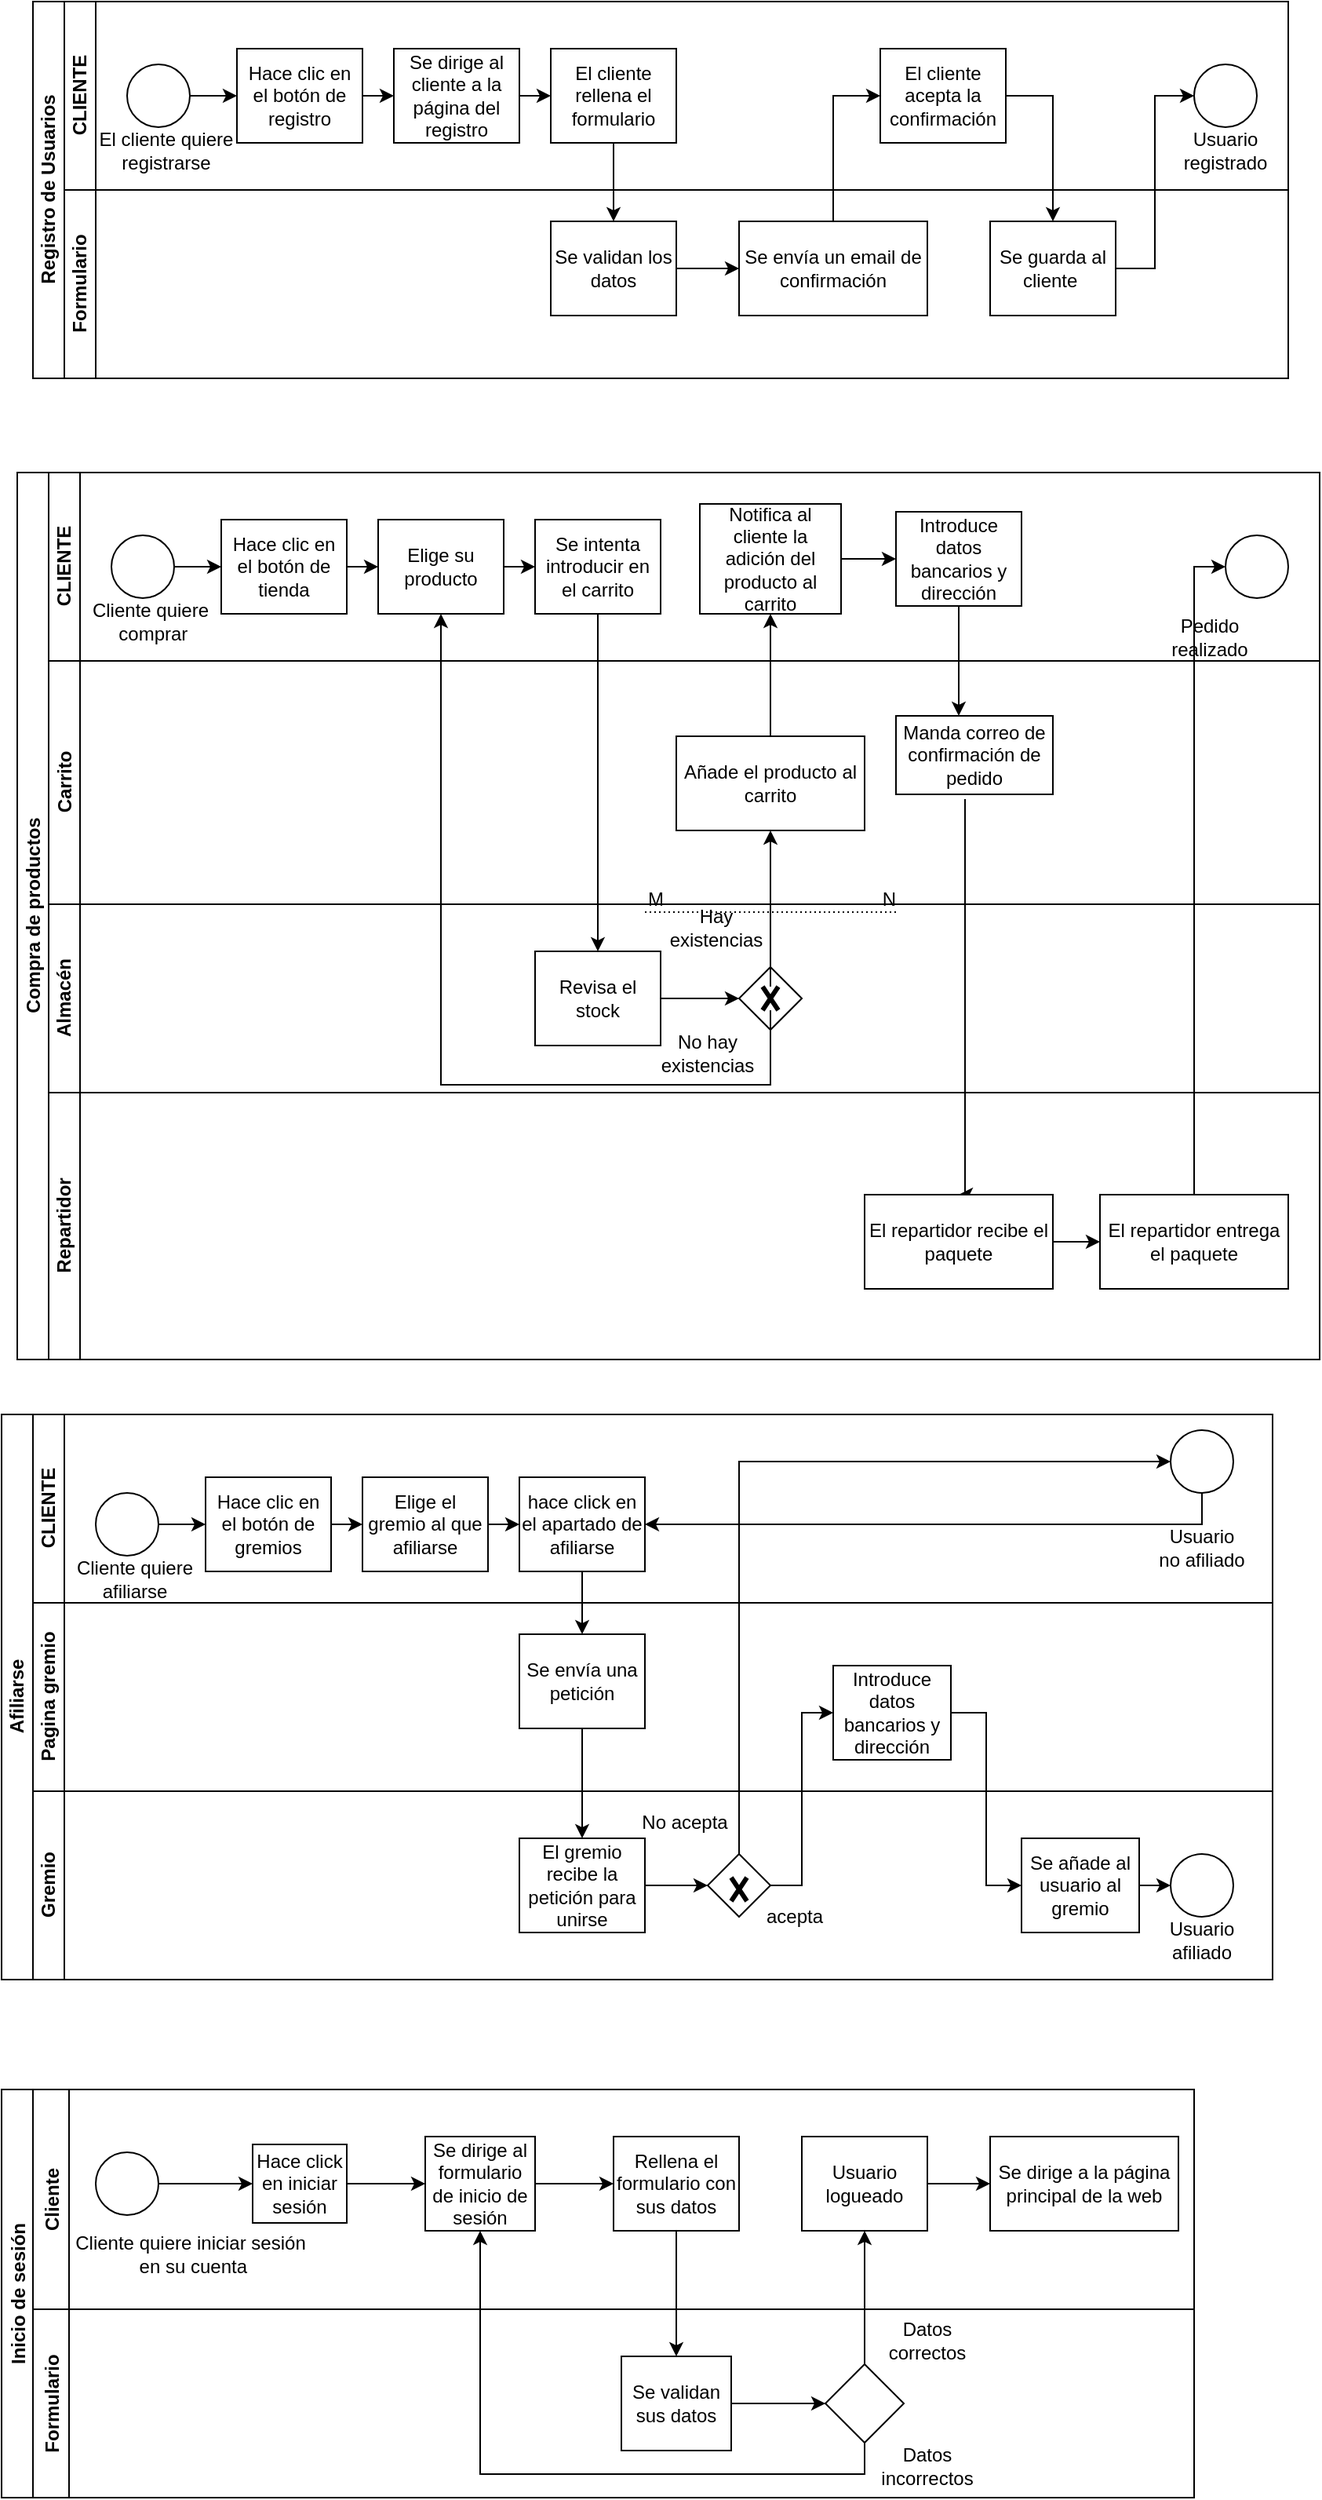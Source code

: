 <mxfile version="18.0.7" type="device"><diagram id="prtHgNgQTEPvFCAcTncT" name="Page-1"><mxGraphModel dx="1381" dy="795" grid="1" gridSize="10" guides="1" tooltips="1" connect="1" arrows="1" fold="1" page="1" pageScale="1" pageWidth="827" pageHeight="1169" math="0" shadow="0"><root><mxCell id="0"/><mxCell id="1" parent="0"/><mxCell id="dNxyNK7c78bLwvsdeMH5-19" value="Registro de Usuarios" style="swimlane;html=1;childLayout=stackLayout;resizeParent=1;resizeParentMax=0;horizontal=0;startSize=20;horizontalStack=0;" parent="1" vertex="1"><mxGeometry x="230" y="130" width="800" height="240" as="geometry"/></mxCell><mxCell id="dNxyNK7c78bLwvsdeMH5-20" value="CLIENTE" style="swimlane;html=1;startSize=20;horizontal=0;" parent="dNxyNK7c78bLwvsdeMH5-19" vertex="1"><mxGeometry x="20" width="780" height="120" as="geometry"/></mxCell><mxCell id="dNxyNK7c78bLwvsdeMH5-25" value="" style="edgeStyle=orthogonalEdgeStyle;rounded=0;orthogonalLoop=1;jettySize=auto;html=1;" parent="dNxyNK7c78bLwvsdeMH5-20" source="dNxyNK7c78bLwvsdeMH5-23" target="dNxyNK7c78bLwvsdeMH5-24" edge="1"><mxGeometry relative="1" as="geometry"/></mxCell><mxCell id="dNxyNK7c78bLwvsdeMH5-23" value="" style="ellipse;whiteSpace=wrap;html=1;" parent="dNxyNK7c78bLwvsdeMH5-20" vertex="1"><mxGeometry x="40" y="40" width="40" height="40" as="geometry"/></mxCell><mxCell id="OFvrjrvto7L5P3AwREQr-15" style="edgeStyle=orthogonalEdgeStyle;rounded=0;orthogonalLoop=1;jettySize=auto;html=1;exitX=1;exitY=0.5;exitDx=0;exitDy=0;entryX=0;entryY=0.5;entryDx=0;entryDy=0;" parent="dNxyNK7c78bLwvsdeMH5-20" source="dNxyNK7c78bLwvsdeMH5-24" target="OFvrjrvto7L5P3AwREQr-13" edge="1"><mxGeometry relative="1" as="geometry"/></mxCell><mxCell id="dNxyNK7c78bLwvsdeMH5-24" value="Hace clic en el botón de registro" style="rounded=0;whiteSpace=wrap;html=1;fontFamily=Helvetica;fontSize=12;fontColor=#000000;align=center;" parent="dNxyNK7c78bLwvsdeMH5-20" vertex="1"><mxGeometry x="110" y="30" width="80" height="60" as="geometry"/></mxCell><mxCell id="dNxyNK7c78bLwvsdeMH5-30" value="El cliente acepta la confirmación" style="rounded=0;whiteSpace=wrap;html=1;fontFamily=Helvetica;fontSize=12;fontColor=#000000;align=center;" parent="dNxyNK7c78bLwvsdeMH5-20" vertex="1"><mxGeometry x="520" y="30" width="80" height="60" as="geometry"/></mxCell><mxCell id="dNxyNK7c78bLwvsdeMH5-32" value="" style="ellipse;whiteSpace=wrap;html=1;" parent="dNxyNK7c78bLwvsdeMH5-20" vertex="1"><mxGeometry x="720" y="40" width="40" height="40" as="geometry"/></mxCell><mxCell id="OFvrjrvto7L5P3AwREQr-1" value="El cliente quiere registrarse" style="text;html=1;strokeColor=none;fillColor=none;align=center;verticalAlign=middle;whiteSpace=wrap;rounded=0;" parent="dNxyNK7c78bLwvsdeMH5-20" vertex="1"><mxGeometry x="10" y="80" width="110" height="30" as="geometry"/></mxCell><mxCell id="OFvrjrvto7L5P3AwREQr-3" value="Usuario registrado" style="text;html=1;strokeColor=none;fillColor=none;align=center;verticalAlign=middle;whiteSpace=wrap;rounded=0;" parent="dNxyNK7c78bLwvsdeMH5-20" vertex="1"><mxGeometry x="710" y="80" width="60" height="30" as="geometry"/></mxCell><mxCell id="OFvrjrvto7L5P3AwREQr-6" value="El cliente rellena el formulario" style="rounded=0;whiteSpace=wrap;html=1;fontFamily=Helvetica;fontSize=12;fontColor=#000000;align=center;" parent="dNxyNK7c78bLwvsdeMH5-20" vertex="1"><mxGeometry x="310" y="30" width="80" height="60" as="geometry"/></mxCell><mxCell id="OFvrjrvto7L5P3AwREQr-14" style="edgeStyle=orthogonalEdgeStyle;rounded=0;orthogonalLoop=1;jettySize=auto;html=1;exitX=1;exitY=0.5;exitDx=0;exitDy=0;entryX=0;entryY=0.5;entryDx=0;entryDy=0;" parent="dNxyNK7c78bLwvsdeMH5-20" source="OFvrjrvto7L5P3AwREQr-13" target="OFvrjrvto7L5P3AwREQr-6" edge="1"><mxGeometry relative="1" as="geometry"/></mxCell><mxCell id="OFvrjrvto7L5P3AwREQr-13" value="Se dirige al cliente a la página del registro" style="rounded=0;whiteSpace=wrap;html=1;fontFamily=Helvetica;fontSize=12;fontColor=#000000;align=center;" parent="dNxyNK7c78bLwvsdeMH5-20" vertex="1"><mxGeometry x="210" y="30" width="80" height="60" as="geometry"/></mxCell><mxCell id="dNxyNK7c78bLwvsdeMH5-21" value="Formulario" style="swimlane;html=1;startSize=20;horizontal=0;" parent="dNxyNK7c78bLwvsdeMH5-19" vertex="1"><mxGeometry x="20" y="120" width="780" height="120" as="geometry"/></mxCell><mxCell id="dNxyNK7c78bLwvsdeMH5-29" value="" style="edgeStyle=orthogonalEdgeStyle;rounded=0;orthogonalLoop=1;jettySize=auto;html=1;endArrow=classic;endFill=1;entryX=0;entryY=0.5;entryDx=0;entryDy=0;" parent="dNxyNK7c78bLwvsdeMH5-21" source="dNxyNK7c78bLwvsdeMH5-26" target="OFvrjrvto7L5P3AwREQr-2" edge="1"><mxGeometry relative="1" as="geometry"><mxPoint x="250" y="60" as="targetPoint"/><Array as="points"/></mxGeometry></mxCell><mxCell id="dNxyNK7c78bLwvsdeMH5-26" value="Se validan los datos" style="rounded=0;whiteSpace=wrap;html=1;fontFamily=Helvetica;fontSize=12;fontColor=#000000;align=center;" parent="dNxyNK7c78bLwvsdeMH5-21" vertex="1"><mxGeometry x="310" y="20" width="80" height="60" as="geometry"/></mxCell><mxCell id="OFvrjrvto7L5P3AwREQr-2" value="Se envía un email de confirmación" style="rounded=0;whiteSpace=wrap;html=1;" parent="dNxyNK7c78bLwvsdeMH5-21" vertex="1"><mxGeometry x="430" y="20" width="120" height="60" as="geometry"/></mxCell><mxCell id="OFvrjrvto7L5P3AwREQr-5" value="Se guarda al cliente&amp;nbsp;" style="rounded=0;whiteSpace=wrap;html=1;fontFamily=Helvetica;fontSize=12;fontColor=#000000;align=center;" parent="dNxyNK7c78bLwvsdeMH5-21" vertex="1"><mxGeometry x="590" y="20" width="80" height="60" as="geometry"/></mxCell><mxCell id="OFvrjrvto7L5P3AwREQr-11" style="edgeStyle=orthogonalEdgeStyle;rounded=0;orthogonalLoop=1;jettySize=auto;html=1;exitX=0.5;exitY=1;exitDx=0;exitDy=0;entryX=0.5;entryY=0;entryDx=0;entryDy=0;" parent="dNxyNK7c78bLwvsdeMH5-19" source="OFvrjrvto7L5P3AwREQr-6" target="dNxyNK7c78bLwvsdeMH5-26" edge="1"><mxGeometry relative="1" as="geometry"/></mxCell><mxCell id="OFvrjrvto7L5P3AwREQr-8" style="edgeStyle=orthogonalEdgeStyle;rounded=0;orthogonalLoop=1;jettySize=auto;html=1;exitX=1;exitY=0.5;exitDx=0;exitDy=0;entryX=0;entryY=0.5;entryDx=0;entryDy=0;" parent="dNxyNK7c78bLwvsdeMH5-19" source="OFvrjrvto7L5P3AwREQr-5" target="dNxyNK7c78bLwvsdeMH5-32" edge="1"><mxGeometry relative="1" as="geometry"/></mxCell><mxCell id="OFvrjrvto7L5P3AwREQr-16" style="edgeStyle=orthogonalEdgeStyle;rounded=0;orthogonalLoop=1;jettySize=auto;html=1;exitX=1;exitY=0.5;exitDx=0;exitDy=0;entryX=0.5;entryY=0;entryDx=0;entryDy=0;" parent="dNxyNK7c78bLwvsdeMH5-19" source="dNxyNK7c78bLwvsdeMH5-30" target="OFvrjrvto7L5P3AwREQr-5" edge="1"><mxGeometry relative="1" as="geometry"/></mxCell><mxCell id="OFvrjrvto7L5P3AwREQr-18" style="edgeStyle=orthogonalEdgeStyle;rounded=0;orthogonalLoop=1;jettySize=auto;html=1;exitX=0.5;exitY=0;exitDx=0;exitDy=0;entryX=0;entryY=0.5;entryDx=0;entryDy=0;" parent="dNxyNK7c78bLwvsdeMH5-19" source="OFvrjrvto7L5P3AwREQr-2" target="dNxyNK7c78bLwvsdeMH5-30" edge="1"><mxGeometry relative="1" as="geometry"/></mxCell><mxCell id="OFvrjrvto7L5P3AwREQr-19" value="Compra de productos" style="swimlane;html=1;childLayout=stackLayout;resizeParent=1;resizeParentMax=0;horizontal=0;startSize=20;horizontalStack=0;sketch=0;shadow=0;strokeWidth=1;" parent="1" vertex="1"><mxGeometry x="220" y="430" width="830" height="565" as="geometry"/></mxCell><mxCell id="OFvrjrvto7L5P3AwREQr-20" value="CLIENTE" style="swimlane;html=1;startSize=20;horizontal=0;sketch=0;shadow=0;strokeWidth=1;" parent="OFvrjrvto7L5P3AwREQr-19" vertex="1"><mxGeometry x="20" width="810" height="120" as="geometry"/></mxCell><mxCell id="OFvrjrvto7L5P3AwREQr-21" value="" style="edgeStyle=orthogonalEdgeStyle;rounded=0;orthogonalLoop=1;jettySize=auto;html=1;sketch=0;shadow=0;strokeWidth=1;" parent="OFvrjrvto7L5P3AwREQr-20" source="OFvrjrvto7L5P3AwREQr-22" target="OFvrjrvto7L5P3AwREQr-24" edge="1"><mxGeometry relative="1" as="geometry"/></mxCell><mxCell id="OFvrjrvto7L5P3AwREQr-22" value="" style="ellipse;whiteSpace=wrap;html=1;sketch=0;shadow=0;strokeWidth=1;" parent="OFvrjrvto7L5P3AwREQr-20" vertex="1"><mxGeometry x="40" y="40" width="40" height="40" as="geometry"/></mxCell><mxCell id="OFvrjrvto7L5P3AwREQr-23" style="edgeStyle=orthogonalEdgeStyle;rounded=0;orthogonalLoop=1;jettySize=auto;html=1;exitX=1;exitY=0.5;exitDx=0;exitDy=0;entryX=0;entryY=0.5;entryDx=0;entryDy=0;sketch=0;shadow=0;strokeWidth=1;" parent="OFvrjrvto7L5P3AwREQr-20" source="OFvrjrvto7L5P3AwREQr-24" target="OFvrjrvto7L5P3AwREQr-31" edge="1"><mxGeometry relative="1" as="geometry"/></mxCell><mxCell id="OFvrjrvto7L5P3AwREQr-24" value="Hace clic en el botón de tienda" style="rounded=0;whiteSpace=wrap;html=1;fontFamily=Helvetica;fontSize=12;fontColor=#000000;align=center;sketch=0;shadow=0;strokeWidth=1;" parent="OFvrjrvto7L5P3AwREQr-20" vertex="1"><mxGeometry x="110" y="30" width="80" height="60" as="geometry"/></mxCell><mxCell id="OFvrjrvto7L5P3AwREQr-54" style="edgeStyle=orthogonalEdgeStyle;rounded=0;orthogonalLoop=1;jettySize=auto;html=1;entryX=0;entryY=0.5;entryDx=0;entryDy=0;sketch=0;shadow=0;strokeWidth=1;" parent="OFvrjrvto7L5P3AwREQr-20" source="OFvrjrvto7L5P3AwREQr-25" target="OFvrjrvto7L5P3AwREQr-53" edge="1"><mxGeometry relative="1" as="geometry"/></mxCell><mxCell id="OFvrjrvto7L5P3AwREQr-25" value="Notifica al cliente la adición del producto al carrito" style="rounded=0;whiteSpace=wrap;html=1;fontFamily=Helvetica;fontSize=12;fontColor=#000000;align=center;sketch=0;shadow=0;strokeWidth=1;" parent="OFvrjrvto7L5P3AwREQr-20" vertex="1"><mxGeometry x="415" y="20" width="90" height="70" as="geometry"/></mxCell><mxCell id="OFvrjrvto7L5P3AwREQr-26" value="" style="ellipse;whiteSpace=wrap;html=1;sketch=0;shadow=0;strokeWidth=1;" parent="OFvrjrvto7L5P3AwREQr-20" vertex="1"><mxGeometry x="750" y="40" width="40" height="40" as="geometry"/></mxCell><mxCell id="OFvrjrvto7L5P3AwREQr-27" value="Cliente quiere&lt;br&gt;&amp;nbsp;comprar" style="text;html=1;strokeColor=none;fillColor=none;align=center;verticalAlign=middle;whiteSpace=wrap;rounded=0;sketch=0;shadow=0;strokeWidth=1;" parent="OFvrjrvto7L5P3AwREQr-20" vertex="1"><mxGeometry x="10" y="80" width="110" height="30" as="geometry"/></mxCell><mxCell id="OFvrjrvto7L5P3AwREQr-28" value="Pedido realizado" style="text;html=1;strokeColor=none;fillColor=none;align=center;verticalAlign=middle;whiteSpace=wrap;rounded=0;sketch=0;shadow=0;strokeWidth=1;" parent="OFvrjrvto7L5P3AwREQr-20" vertex="1"><mxGeometry x="710" y="90" width="60" height="30" as="geometry"/></mxCell><mxCell id="OFvrjrvto7L5P3AwREQr-29" value="Se intenta introducir en el carrito" style="rounded=0;whiteSpace=wrap;html=1;fontFamily=Helvetica;fontSize=12;fontColor=#000000;align=center;sketch=0;shadow=0;strokeWidth=1;" parent="OFvrjrvto7L5P3AwREQr-20" vertex="1"><mxGeometry x="310" y="30" width="80" height="60" as="geometry"/></mxCell><mxCell id="OFvrjrvto7L5P3AwREQr-30" style="edgeStyle=orthogonalEdgeStyle;rounded=0;orthogonalLoop=1;jettySize=auto;html=1;exitX=1;exitY=0.5;exitDx=0;exitDy=0;entryX=0;entryY=0.5;entryDx=0;entryDy=0;sketch=0;shadow=0;strokeWidth=1;" parent="OFvrjrvto7L5P3AwREQr-20" source="OFvrjrvto7L5P3AwREQr-31" target="OFvrjrvto7L5P3AwREQr-29" edge="1"><mxGeometry relative="1" as="geometry"/></mxCell><mxCell id="OFvrjrvto7L5P3AwREQr-31" value="Elige su producto" style="rounded=0;whiteSpace=wrap;html=1;fontFamily=Helvetica;fontSize=12;fontColor=#000000;align=center;sketch=0;shadow=0;strokeWidth=1;" parent="OFvrjrvto7L5P3AwREQr-20" vertex="1"><mxGeometry x="210" y="30" width="80" height="60" as="geometry"/></mxCell><mxCell id="OFvrjrvto7L5P3AwREQr-53" value="Introduce datos bancarios y dirección" style="rounded=0;whiteSpace=wrap;html=1;sketch=0;shadow=0;strokeWidth=1;" parent="OFvrjrvto7L5P3AwREQr-20" vertex="1"><mxGeometry x="540" y="25" width="80" height="60" as="geometry"/></mxCell><mxCell id="OFvrjrvto7L5P3AwREQr-41" value="Carrito" style="swimlane;html=1;startSize=20;horizontal=0;sketch=0;shadow=0;strokeWidth=1;" parent="OFvrjrvto7L5P3AwREQr-19" vertex="1"><mxGeometry x="20" y="120" width="810" height="155" as="geometry"/></mxCell><mxCell id="OFvrjrvto7L5P3AwREQr-55" value="Manda correo de confirmación de pedido" style="rounded=0;whiteSpace=wrap;html=1;sketch=0;shadow=0;strokeWidth=1;" parent="OFvrjrvto7L5P3AwREQr-41" vertex="1"><mxGeometry x="540" y="35" width="100" height="50" as="geometry"/></mxCell><mxCell id="5i8nxZVaCys_K9UVdBFL-6" value="Añade el producto al carrito" style="rounded=0;whiteSpace=wrap;html=1;" parent="OFvrjrvto7L5P3AwREQr-41" vertex="1"><mxGeometry x="400" y="48" width="120" height="60" as="geometry"/></mxCell><mxCell id="_csVhr9UWHXEVKW7v5v0-1" value="Almacén" style="swimlane;html=1;startSize=20;horizontal=0;sketch=0;shadow=0;strokeWidth=1;" parent="OFvrjrvto7L5P3AwREQr-19" vertex="1"><mxGeometry x="20" y="275" width="810" height="120" as="geometry"/></mxCell><mxCell id="OFvrjrvto7L5P3AwREQr-43" value="Revisa el stock" style="rounded=0;whiteSpace=wrap;html=1;fontFamily=Helvetica;fontSize=12;fontColor=#000000;align=center;sketch=0;shadow=0;strokeWidth=1;" parent="_csVhr9UWHXEVKW7v5v0-1" vertex="1"><mxGeometry x="310" y="30" width="80" height="60" as="geometry"/></mxCell><mxCell id="OFvrjrvto7L5P3AwREQr-48" value="" style="rhombus;whiteSpace=wrap;html=1;sketch=0;shadow=0;strokeWidth=1;" parent="_csVhr9UWHXEVKW7v5v0-1" vertex="1"><mxGeometry x="440" y="40" width="40" height="40" as="geometry"/></mxCell><mxCell id="OFvrjrvto7L5P3AwREQr-49" style="edgeStyle=orthogonalEdgeStyle;rounded=0;orthogonalLoop=1;jettySize=auto;html=1;entryX=0;entryY=0.5;entryDx=0;entryDy=0;sketch=0;shadow=0;strokeWidth=1;" parent="_csVhr9UWHXEVKW7v5v0-1" source="OFvrjrvto7L5P3AwREQr-43" target="OFvrjrvto7L5P3AwREQr-48" edge="1"><mxGeometry relative="1" as="geometry"/></mxCell><mxCell id="_csVhr9UWHXEVKW7v5v0-4" value="No hay&lt;br&gt;existencias" style="text;html=1;strokeColor=none;fillColor=none;align=center;verticalAlign=middle;whiteSpace=wrap;rounded=0;sketch=0;shadow=0;strokeWidth=1;" parent="_csVhr9UWHXEVKW7v5v0-1" vertex="1"><mxGeometry x="390" y="80" width="60" height="30" as="geometry"/></mxCell><mxCell id="_csVhr9UWHXEVKW7v5v0-3" value="Hay &lt;br&gt;existencias" style="text;html=1;align=center;verticalAlign=middle;resizable=0;points=[];autosize=1;strokeColor=none;fillColor=none;sketch=0;shadow=0;strokeWidth=1;" parent="_csVhr9UWHXEVKW7v5v0-1" vertex="1"><mxGeometry x="390" width="70" height="30" as="geometry"/></mxCell><mxCell id="5i8nxZVaCys_K9UVdBFL-4" value="" style="shape=umlDestroy;whiteSpace=wrap;html=1;strokeWidth=3;" parent="_csVhr9UWHXEVKW7v5v0-1" vertex="1"><mxGeometry x="455" y="52.5" width="10" height="15" as="geometry"/></mxCell><mxCell id="OFvrjrvto7L5P3AwREQr-47" style="edgeStyle=orthogonalEdgeStyle;rounded=0;orthogonalLoop=1;jettySize=auto;html=1;exitX=0.5;exitY=1;exitDx=0;exitDy=0;entryX=0.5;entryY=0;entryDx=0;entryDy=0;sketch=0;shadow=0;strokeWidth=1;" parent="OFvrjrvto7L5P3AwREQr-19" source="OFvrjrvto7L5P3AwREQr-29" target="OFvrjrvto7L5P3AwREQr-43" edge="1"><mxGeometry relative="1" as="geometry"/></mxCell><mxCell id="OFvrjrvto7L5P3AwREQr-56" style="edgeStyle=orthogonalEdgeStyle;rounded=0;orthogonalLoop=1;jettySize=auto;html=1;entryX=0.4;entryY=0;entryDx=0;entryDy=0;entryPerimeter=0;sketch=0;shadow=0;strokeWidth=1;" parent="OFvrjrvto7L5P3AwREQr-19" source="OFvrjrvto7L5P3AwREQr-53" target="OFvrjrvto7L5P3AwREQr-55" edge="1"><mxGeometry relative="1" as="geometry"/></mxCell><mxCell id="_csVhr9UWHXEVKW7v5v0-6" style="edgeStyle=orthogonalEdgeStyle;rounded=0;orthogonalLoop=1;jettySize=auto;html=1;exitX=0.44;exitY=1.06;exitDx=0;exitDy=0;exitPerimeter=0;sketch=0;shadow=0;strokeWidth=1;entryX=0.5;entryY=0;entryDx=0;entryDy=0;" parent="OFvrjrvto7L5P3AwREQr-19" source="OFvrjrvto7L5P3AwREQr-55" target="_csVhr9UWHXEVKW7v5v0-5" edge="1"><mxGeometry relative="1" as="geometry"><mxPoint x="520" y="460" as="targetPoint"/><Array as="points"><mxPoint x="604" y="460"/></Array></mxGeometry></mxCell><mxCell id="_csVhr9UWHXEVKW7v5v0-11" style="edgeStyle=orthogonalEdgeStyle;rounded=0;orthogonalLoop=1;jettySize=auto;html=1;exitX=0.5;exitY=0;exitDx=0;exitDy=0;entryX=0;entryY=0.5;entryDx=0;entryDy=0;sketch=0;shadow=0;strokeWidth=1;" parent="OFvrjrvto7L5P3AwREQr-19" source="_csVhr9UWHXEVKW7v5v0-7" target="OFvrjrvto7L5P3AwREQr-26" edge="1"><mxGeometry relative="1" as="geometry"/></mxCell><mxCell id="OFvrjrvto7L5P3AwREQr-32" value="Repartidor" style="swimlane;html=1;startSize=20;horizontal=0;sketch=0;shadow=0;strokeWidth=1;" parent="OFvrjrvto7L5P3AwREQr-19" vertex="1"><mxGeometry x="20" y="395" width="810" height="170" as="geometry"/></mxCell><mxCell id="_csVhr9UWHXEVKW7v5v0-8" style="edgeStyle=orthogonalEdgeStyle;rounded=0;orthogonalLoop=1;jettySize=auto;html=1;exitX=1;exitY=0.5;exitDx=0;exitDy=0;entryX=0;entryY=0.5;entryDx=0;entryDy=0;sketch=0;shadow=0;strokeWidth=1;" parent="OFvrjrvto7L5P3AwREQr-32" source="_csVhr9UWHXEVKW7v5v0-5" target="_csVhr9UWHXEVKW7v5v0-7" edge="1"><mxGeometry relative="1" as="geometry"/></mxCell><mxCell id="_csVhr9UWHXEVKW7v5v0-5" value="El repartidor recibe el paquete" style="rounded=0;whiteSpace=wrap;html=1;sketch=0;shadow=0;strokeWidth=1;" parent="OFvrjrvto7L5P3AwREQr-32" vertex="1"><mxGeometry x="520" y="65" width="120" height="60" as="geometry"/></mxCell><mxCell id="_csVhr9UWHXEVKW7v5v0-7" value="El repartidor entrega el paquete" style="rounded=0;whiteSpace=wrap;html=1;sketch=0;shadow=0;strokeWidth=1;" parent="OFvrjrvto7L5P3AwREQr-32" vertex="1"><mxGeometry x="670" y="65" width="120" height="60" as="geometry"/></mxCell><mxCell id="5i8nxZVaCys_K9UVdBFL-7" style="edgeStyle=orthogonalEdgeStyle;rounded=0;orthogonalLoop=1;jettySize=auto;html=1;entryX=0.5;entryY=1;entryDx=0;entryDy=0;" parent="OFvrjrvto7L5P3AwREQr-19" source="5i8nxZVaCys_K9UVdBFL-6" target="OFvrjrvto7L5P3AwREQr-25" edge="1"><mxGeometry relative="1" as="geometry"/></mxCell><mxCell id="5i8nxZVaCys_K9UVdBFL-8" style="edgeStyle=orthogonalEdgeStyle;rounded=0;orthogonalLoop=1;jettySize=auto;html=1;entryX=0.5;entryY=1;entryDx=0;entryDy=0;" parent="OFvrjrvto7L5P3AwREQr-19" source="5i8nxZVaCys_K9UVdBFL-4" target="5i8nxZVaCys_K9UVdBFL-6" edge="1"><mxGeometry relative="1" as="geometry"/></mxCell><mxCell id="5i8nxZVaCys_K9UVdBFL-9" style="edgeStyle=orthogonalEdgeStyle;rounded=0;orthogonalLoop=1;jettySize=auto;html=1;entryX=0.5;entryY=1;entryDx=0;entryDy=0;" parent="OFvrjrvto7L5P3AwREQr-19" source="5i8nxZVaCys_K9UVdBFL-4" target="OFvrjrvto7L5P3AwREQr-31" edge="1"><mxGeometry relative="1" as="geometry"><Array as="points"><mxPoint x="480" y="390"/><mxPoint x="270" y="390"/></Array></mxGeometry></mxCell><mxCell id="_csVhr9UWHXEVKW7v5v0-14" value="Afiliarse" style="swimlane;html=1;childLayout=stackLayout;resizeParent=1;resizeParentMax=0;horizontal=0;startSize=20;horizontalStack=0;" parent="1" vertex="1"><mxGeometry x="210" y="1030" width="810" height="360" as="geometry"/></mxCell><mxCell id="_csVhr9UWHXEVKW7v5v0-15" value="CLIENTE" style="swimlane;html=1;startSize=20;horizontal=0;" parent="_csVhr9UWHXEVKW7v5v0-14" vertex="1"><mxGeometry x="20" width="790" height="120" as="geometry"/></mxCell><mxCell id="_csVhr9UWHXEVKW7v5v0-16" value="" style="edgeStyle=orthogonalEdgeStyle;rounded=0;orthogonalLoop=1;jettySize=auto;html=1;" parent="_csVhr9UWHXEVKW7v5v0-15" source="_csVhr9UWHXEVKW7v5v0-17" target="_csVhr9UWHXEVKW7v5v0-19" edge="1"><mxGeometry relative="1" as="geometry"/></mxCell><mxCell id="_csVhr9UWHXEVKW7v5v0-17" value="" style="ellipse;whiteSpace=wrap;html=1;" parent="_csVhr9UWHXEVKW7v5v0-15" vertex="1"><mxGeometry x="40" y="50" width="40" height="40" as="geometry"/></mxCell><mxCell id="_csVhr9UWHXEVKW7v5v0-18" style="edgeStyle=orthogonalEdgeStyle;rounded=0;orthogonalLoop=1;jettySize=auto;html=1;exitX=1;exitY=0.5;exitDx=0;exitDy=0;entryX=0;entryY=0.5;entryDx=0;entryDy=0;" parent="_csVhr9UWHXEVKW7v5v0-15" source="_csVhr9UWHXEVKW7v5v0-19" target="_csVhr9UWHXEVKW7v5v0-27" edge="1"><mxGeometry relative="1" as="geometry"/></mxCell><mxCell id="_csVhr9UWHXEVKW7v5v0-19" value="Hace clic en el botón de gremios" style="rounded=0;whiteSpace=wrap;html=1;fontFamily=Helvetica;fontSize=12;fontColor=#000000;align=center;" parent="_csVhr9UWHXEVKW7v5v0-15" vertex="1"><mxGeometry x="110" y="40" width="80" height="60" as="geometry"/></mxCell><mxCell id="_csVhr9UWHXEVKW7v5v0-23" value="Cliente quiere afiliarse" style="text;html=1;strokeColor=none;fillColor=none;align=center;verticalAlign=middle;whiteSpace=wrap;rounded=0;" parent="_csVhr9UWHXEVKW7v5v0-15" vertex="1"><mxGeometry x="10" y="90" width="110" height="30" as="geometry"/></mxCell><mxCell id="_csVhr9UWHXEVKW7v5v0-25" value="hace click en el apartado de afiliarse" style="rounded=0;whiteSpace=wrap;html=1;fontFamily=Helvetica;fontSize=12;fontColor=#000000;align=center;" parent="_csVhr9UWHXEVKW7v5v0-15" vertex="1"><mxGeometry x="310" y="40" width="80" height="60" as="geometry"/></mxCell><mxCell id="_csVhr9UWHXEVKW7v5v0-26" style="edgeStyle=orthogonalEdgeStyle;rounded=0;orthogonalLoop=1;jettySize=auto;html=1;exitX=1;exitY=0.5;exitDx=0;exitDy=0;entryX=0;entryY=0.5;entryDx=0;entryDy=0;" parent="_csVhr9UWHXEVKW7v5v0-15" source="_csVhr9UWHXEVKW7v5v0-27" target="_csVhr9UWHXEVKW7v5v0-25" edge="1"><mxGeometry relative="1" as="geometry"/></mxCell><mxCell id="_csVhr9UWHXEVKW7v5v0-27" value="Elige el gremio al que afiliarse" style="rounded=0;whiteSpace=wrap;html=1;fontFamily=Helvetica;fontSize=12;fontColor=#000000;align=center;" parent="_csVhr9UWHXEVKW7v5v0-15" vertex="1"><mxGeometry x="210" y="40" width="80" height="60" as="geometry"/></mxCell><mxCell id="_csVhr9UWHXEVKW7v5v0-74" style="edgeStyle=orthogonalEdgeStyle;rounded=0;sketch=0;orthogonalLoop=1;jettySize=auto;html=1;exitX=0.5;exitY=1;exitDx=0;exitDy=0;entryX=1;entryY=0.5;entryDx=0;entryDy=0;shadow=0;strokeWidth=1;" parent="_csVhr9UWHXEVKW7v5v0-15" source="_csVhr9UWHXEVKW7v5v0-61" target="_csVhr9UWHXEVKW7v5v0-25" edge="1"><mxGeometry relative="1" as="geometry"/></mxCell><mxCell id="_csVhr9UWHXEVKW7v5v0-61" value="" style="ellipse;whiteSpace=wrap;html=1;" parent="_csVhr9UWHXEVKW7v5v0-15" vertex="1"><mxGeometry x="725" y="10" width="40" height="40" as="geometry"/></mxCell><mxCell id="_csVhr9UWHXEVKW7v5v0-62" value="Usuario&lt;br&gt;no afiliado" style="text;html=1;strokeColor=none;fillColor=none;align=center;verticalAlign=middle;whiteSpace=wrap;rounded=0;" parent="_csVhr9UWHXEVKW7v5v0-15" vertex="1"><mxGeometry x="715" y="70" width="60" height="30" as="geometry"/></mxCell><mxCell id="_csVhr9UWHXEVKW7v5v0-29" value="Pagina gremio" style="swimlane;html=1;startSize=20;horizontal=0;" parent="_csVhr9UWHXEVKW7v5v0-14" vertex="1"><mxGeometry x="20" y="120" width="790" height="120" as="geometry"/></mxCell><mxCell id="_csVhr9UWHXEVKW7v5v0-31" value="Se envía una petición" style="rounded=0;whiteSpace=wrap;html=1;fontFamily=Helvetica;fontSize=12;fontColor=#000000;align=center;" parent="_csVhr9UWHXEVKW7v5v0-29" vertex="1"><mxGeometry x="310" y="20" width="80" height="60" as="geometry"/></mxCell><mxCell id="_csVhr9UWHXEVKW7v5v0-72" value="Introduce datos bancarios y dirección" style="rounded=0;whiteSpace=wrap;html=1;" parent="_csVhr9UWHXEVKW7v5v0-29" vertex="1"><mxGeometry x="510" y="40" width="75" height="60" as="geometry"/></mxCell><mxCell id="_csVhr9UWHXEVKW7v5v0-36" value="Gremio" style="swimlane;html=1;startSize=20;horizontal=0;" parent="_csVhr9UWHXEVKW7v5v0-14" vertex="1"><mxGeometry x="20" y="240" width="790" height="120" as="geometry"/></mxCell><mxCell id="_csVhr9UWHXEVKW7v5v0-37" value="Se añade al usuario al gremio" style="rounded=0;whiteSpace=wrap;html=1;" parent="_csVhr9UWHXEVKW7v5v0-36" vertex="1"><mxGeometry x="630" y="30" width="75" height="60" as="geometry"/></mxCell><mxCell id="_csVhr9UWHXEVKW7v5v0-22" value="" style="ellipse;whiteSpace=wrap;html=1;" parent="_csVhr9UWHXEVKW7v5v0-36" vertex="1"><mxGeometry x="725" y="40" width="40" height="40" as="geometry"/></mxCell><mxCell id="_csVhr9UWHXEVKW7v5v0-24" value="Usuario afiliado" style="text;html=1;strokeColor=none;fillColor=none;align=center;verticalAlign=middle;whiteSpace=wrap;rounded=0;" parent="_csVhr9UWHXEVKW7v5v0-36" vertex="1"><mxGeometry x="715" y="80" width="60" height="30" as="geometry"/></mxCell><mxCell id="_csVhr9UWHXEVKW7v5v0-52" value="El gremio recibe la petición para unirse" style="rounded=0;whiteSpace=wrap;html=1;fontFamily=Helvetica;fontSize=12;fontColor=#000000;align=center;" parent="_csVhr9UWHXEVKW7v5v0-36" vertex="1"><mxGeometry x="310" y="30" width="80" height="60" as="geometry"/></mxCell><mxCell id="_csVhr9UWHXEVKW7v5v0-56" value="" style="rhombus;whiteSpace=wrap;html=1;sketch=0;shadow=0;strokeWidth=1;" parent="_csVhr9UWHXEVKW7v5v0-36" vertex="1"><mxGeometry x="430" y="40" width="40" height="40" as="geometry"/></mxCell><mxCell id="_csVhr9UWHXEVKW7v5v0-58" style="edgeStyle=orthogonalEdgeStyle;rounded=0;sketch=0;orthogonalLoop=1;jettySize=auto;html=1;exitX=1;exitY=0.5;exitDx=0;exitDy=0;entryX=0;entryY=0.5;entryDx=0;entryDy=0;shadow=0;strokeWidth=1;" parent="_csVhr9UWHXEVKW7v5v0-36" source="_csVhr9UWHXEVKW7v5v0-52" target="_csVhr9UWHXEVKW7v5v0-56" edge="1"><mxGeometry relative="1" as="geometry"/></mxCell><mxCell id="_csVhr9UWHXEVKW7v5v0-65" value="No acepta" style="text;html=1;align=center;verticalAlign=middle;resizable=0;points=[];autosize=1;strokeColor=none;fillColor=none;" parent="_csVhr9UWHXEVKW7v5v0-36" vertex="1"><mxGeometry x="380" y="10" width="70" height="20" as="geometry"/></mxCell><mxCell id="_csVhr9UWHXEVKW7v5v0-67" value="acepta" style="text;html=1;align=center;verticalAlign=middle;resizable=0;points=[];autosize=1;strokeColor=none;fillColor=none;" parent="_csVhr9UWHXEVKW7v5v0-36" vertex="1"><mxGeometry x="460" y="70" width="50" height="20" as="geometry"/></mxCell><mxCell id="_csVhr9UWHXEVKW7v5v0-68" style="edgeStyle=orthogonalEdgeStyle;rounded=0;sketch=0;orthogonalLoop=1;jettySize=auto;html=1;exitX=1;exitY=0.5;exitDx=0;exitDy=0;shadow=0;strokeWidth=1;entryX=0;entryY=0.5;entryDx=0;entryDy=0;" parent="_csVhr9UWHXEVKW7v5v0-36" source="_csVhr9UWHXEVKW7v5v0-37" target="_csVhr9UWHXEVKW7v5v0-22" edge="1"><mxGeometry relative="1" as="geometry"><mxPoint x="710" y="40" as="targetPoint"/></mxGeometry></mxCell><mxCell id="5i8nxZVaCys_K9UVdBFL-5" value="" style="shape=umlDestroy;whiteSpace=wrap;html=1;strokeWidth=3;" parent="_csVhr9UWHXEVKW7v5v0-36" vertex="1"><mxGeometry x="445" y="55" width="10" height="15" as="geometry"/></mxCell><mxCell id="_csVhr9UWHXEVKW7v5v0-38" style="edgeStyle=orthogonalEdgeStyle;rounded=0;orthogonalLoop=1;jettySize=auto;html=1;exitX=0.5;exitY=1;exitDx=0;exitDy=0;entryX=0.5;entryY=0;entryDx=0;entryDy=0;" parent="_csVhr9UWHXEVKW7v5v0-14" source="_csVhr9UWHXEVKW7v5v0-25" target="_csVhr9UWHXEVKW7v5v0-31" edge="1"><mxGeometry relative="1" as="geometry"/></mxCell><mxCell id="_csVhr9UWHXEVKW7v5v0-59" style="edgeStyle=orthogonalEdgeStyle;rounded=0;sketch=0;orthogonalLoop=1;jettySize=auto;html=1;exitX=0.5;exitY=0;exitDx=0;exitDy=0;shadow=0;strokeWidth=1;entryX=0;entryY=0.5;entryDx=0;entryDy=0;" parent="_csVhr9UWHXEVKW7v5v0-14" source="_csVhr9UWHXEVKW7v5v0-56" target="_csVhr9UWHXEVKW7v5v0-61" edge="1"><mxGeometry relative="1" as="geometry"><mxPoint x="570" y="60" as="targetPoint"/></mxGeometry></mxCell><mxCell id="_csVhr9UWHXEVKW7v5v0-63" style="edgeStyle=orthogonalEdgeStyle;rounded=0;sketch=0;orthogonalLoop=1;jettySize=auto;html=1;exitX=0.5;exitY=1;exitDx=0;exitDy=0;shadow=0;strokeWidth=1;" parent="_csVhr9UWHXEVKW7v5v0-14" source="_csVhr9UWHXEVKW7v5v0-31" target="_csVhr9UWHXEVKW7v5v0-52" edge="1"><mxGeometry relative="1" as="geometry"/></mxCell><mxCell id="_csVhr9UWHXEVKW7v5v0-73" style="edgeStyle=orthogonalEdgeStyle;rounded=0;sketch=0;orthogonalLoop=1;jettySize=auto;html=1;entryX=0;entryY=0.5;entryDx=0;entryDy=0;shadow=0;strokeWidth=1;" parent="_csVhr9UWHXEVKW7v5v0-14" source="_csVhr9UWHXEVKW7v5v0-72" target="_csVhr9UWHXEVKW7v5v0-37" edge="1"><mxGeometry relative="1" as="geometry"/></mxCell><mxCell id="_csVhr9UWHXEVKW7v5v0-71" style="edgeStyle=orthogonalEdgeStyle;rounded=0;sketch=0;orthogonalLoop=1;jettySize=auto;html=1;shadow=0;strokeWidth=1;entryX=0;entryY=0.5;entryDx=0;entryDy=0;" parent="_csVhr9UWHXEVKW7v5v0-14" source="_csVhr9UWHXEVKW7v5v0-56" target="_csVhr9UWHXEVKW7v5v0-72" edge="1"><mxGeometry relative="1" as="geometry"><mxPoint x="530" y="300" as="targetPoint"/></mxGeometry></mxCell><mxCell id="5i8nxZVaCys_K9UVdBFL-1" value="" style="endArrow=none;html=1;rounded=0;dashed=1;dashPattern=1 2;" parent="1" edge="1"><mxGeometry relative="1" as="geometry"><mxPoint x="620" y="710" as="sourcePoint"/><mxPoint x="780" y="710" as="targetPoint"/></mxGeometry></mxCell><mxCell id="5i8nxZVaCys_K9UVdBFL-2" value="M" style="resizable=0;html=1;align=left;verticalAlign=bottom;" parent="5i8nxZVaCys_K9UVdBFL-1" connectable="0" vertex="1"><mxGeometry x="-1" relative="1" as="geometry"/></mxCell><mxCell id="5i8nxZVaCys_K9UVdBFL-3" value="N" style="resizable=0;html=1;align=right;verticalAlign=bottom;" parent="5i8nxZVaCys_K9UVdBFL-1" connectable="0" vertex="1"><mxGeometry x="1" relative="1" as="geometry"/></mxCell><mxCell id="xpVXnersrWo587A7DM_1-1" value="Inicio de sesión" style="swimlane;horizontal=0;startSize=20;" vertex="1" parent="1"><mxGeometry x="210" y="1460" width="760" height="260" as="geometry"><mxRectangle x="40" y="140" width="30" height="110" as="alternateBounds"/></mxGeometry></mxCell><mxCell id="xpVXnersrWo587A7DM_1-2" value="Cliente" style="swimlane;horizontal=0;" vertex="1" parent="xpVXnersrWo587A7DM_1-1"><mxGeometry x="20" width="740" height="140" as="geometry"/></mxCell><mxCell id="xpVXnersrWo587A7DM_1-3" style="edgeStyle=orthogonalEdgeStyle;rounded=0;orthogonalLoop=1;jettySize=auto;html=1;exitX=1;exitY=0.5;exitDx=0;exitDy=0;entryX=0;entryY=0.5;entryDx=0;entryDy=0;" edge="1" parent="xpVXnersrWo587A7DM_1-2" source="xpVXnersrWo587A7DM_1-4" target="xpVXnersrWo587A7DM_1-7"><mxGeometry relative="1" as="geometry"/></mxCell><mxCell id="xpVXnersrWo587A7DM_1-4" value="" style="ellipse;whiteSpace=wrap;html=1;aspect=fixed;" vertex="1" parent="xpVXnersrWo587A7DM_1-2"><mxGeometry x="40" y="40" width="40" height="40" as="geometry"/></mxCell><mxCell id="xpVXnersrWo587A7DM_1-5" value="Cliente quiere iniciar sesión&lt;br&gt;&amp;nbsp;en su cuenta" style="text;html=1;align=center;verticalAlign=middle;resizable=0;points=[];autosize=1;strokeColor=none;fillColor=none;" vertex="1" parent="xpVXnersrWo587A7DM_1-2"><mxGeometry x="20" y="90" width="160" height="30" as="geometry"/></mxCell><mxCell id="xpVXnersrWo587A7DM_1-6" style="edgeStyle=orthogonalEdgeStyle;rounded=0;orthogonalLoop=1;jettySize=auto;html=1;exitX=1;exitY=0.5;exitDx=0;exitDy=0;entryX=0;entryY=0.5;entryDx=0;entryDy=0;" edge="1" parent="xpVXnersrWo587A7DM_1-2" source="xpVXnersrWo587A7DM_1-7" target="xpVXnersrWo587A7DM_1-9"><mxGeometry relative="1" as="geometry"/></mxCell><mxCell id="xpVXnersrWo587A7DM_1-7" value="Hace click en iniciar sesión" style="rounded=0;whiteSpace=wrap;html=1;" vertex="1" parent="xpVXnersrWo587A7DM_1-2"><mxGeometry x="140" y="35" width="60" height="50" as="geometry"/></mxCell><mxCell id="xpVXnersrWo587A7DM_1-8" style="edgeStyle=orthogonalEdgeStyle;rounded=0;orthogonalLoop=1;jettySize=auto;html=1;exitX=1;exitY=0.5;exitDx=0;exitDy=0;entryX=0;entryY=0.5;entryDx=0;entryDy=0;" edge="1" parent="xpVXnersrWo587A7DM_1-2" source="xpVXnersrWo587A7DM_1-9" target="xpVXnersrWo587A7DM_1-10"><mxGeometry relative="1" as="geometry"/></mxCell><mxCell id="xpVXnersrWo587A7DM_1-9" value="Se dirige al formulario de inicio de sesión" style="rounded=0;whiteSpace=wrap;html=1;" vertex="1" parent="xpVXnersrWo587A7DM_1-2"><mxGeometry x="250" y="30" width="70" height="60" as="geometry"/></mxCell><mxCell id="xpVXnersrWo587A7DM_1-10" value="Rellena el formulario con sus datos" style="rounded=0;whiteSpace=wrap;html=1;" vertex="1" parent="xpVXnersrWo587A7DM_1-2"><mxGeometry x="370" y="30" width="80" height="60" as="geometry"/></mxCell><mxCell id="xpVXnersrWo587A7DM_1-11" value="Se dirige a la página principal de la web" style="rounded=0;whiteSpace=wrap;html=1;" vertex="1" parent="xpVXnersrWo587A7DM_1-2"><mxGeometry x="610" y="30" width="120" height="60" as="geometry"/></mxCell><mxCell id="xpVXnersrWo587A7DM_1-12" style="edgeStyle=orthogonalEdgeStyle;rounded=0;orthogonalLoop=1;jettySize=auto;html=1;exitX=1;exitY=0.5;exitDx=0;exitDy=0;entryX=0;entryY=0.5;entryDx=0;entryDy=0;" edge="1" parent="xpVXnersrWo587A7DM_1-2" source="xpVXnersrWo587A7DM_1-13" target="xpVXnersrWo587A7DM_1-11"><mxGeometry relative="1" as="geometry"/></mxCell><mxCell id="xpVXnersrWo587A7DM_1-13" value="Usuario logueado" style="rounded=0;whiteSpace=wrap;html=1;" vertex="1" parent="xpVXnersrWo587A7DM_1-2"><mxGeometry x="490" y="30" width="80" height="60" as="geometry"/></mxCell><mxCell id="xpVXnersrWo587A7DM_1-14" value="Formulario" style="swimlane;horizontal=0;" vertex="1" parent="xpVXnersrWo587A7DM_1-1"><mxGeometry x="20" y="140" width="740" height="120" as="geometry"/></mxCell><mxCell id="xpVXnersrWo587A7DM_1-15" style="edgeStyle=orthogonalEdgeStyle;rounded=0;orthogonalLoop=1;jettySize=auto;html=1;exitX=1;exitY=0.5;exitDx=0;exitDy=0;entryX=0;entryY=0.5;entryDx=0;entryDy=0;" edge="1" parent="xpVXnersrWo587A7DM_1-14" source="xpVXnersrWo587A7DM_1-16" target="xpVXnersrWo587A7DM_1-17"><mxGeometry relative="1" as="geometry"/></mxCell><mxCell id="xpVXnersrWo587A7DM_1-16" value="Se validan sus datos" style="rounded=0;whiteSpace=wrap;html=1;" vertex="1" parent="xpVXnersrWo587A7DM_1-14"><mxGeometry x="375" y="30" width="70" height="60" as="geometry"/></mxCell><mxCell id="xpVXnersrWo587A7DM_1-17" value="" style="rhombus;whiteSpace=wrap;html=1;" vertex="1" parent="xpVXnersrWo587A7DM_1-14"><mxGeometry x="505" y="35" width="50" height="50" as="geometry"/></mxCell><mxCell id="xpVXnersrWo587A7DM_1-18" value="Datos incorrectos" style="text;html=1;strokeColor=none;fillColor=none;align=center;verticalAlign=middle;whiteSpace=wrap;rounded=0;" vertex="1" parent="xpVXnersrWo587A7DM_1-14"><mxGeometry x="540" y="85" width="60" height="30" as="geometry"/></mxCell><mxCell id="xpVXnersrWo587A7DM_1-19" value="Datos correctos" style="text;html=1;strokeColor=none;fillColor=none;align=center;verticalAlign=middle;whiteSpace=wrap;rounded=0;" vertex="1" parent="xpVXnersrWo587A7DM_1-14"><mxGeometry x="540" y="5" width="60" height="30" as="geometry"/></mxCell><mxCell id="xpVXnersrWo587A7DM_1-20" style="edgeStyle=orthogonalEdgeStyle;rounded=0;orthogonalLoop=1;jettySize=auto;html=1;exitX=0.5;exitY=1;exitDx=0;exitDy=0;entryX=0.5;entryY=0;entryDx=0;entryDy=0;" edge="1" parent="xpVXnersrWo587A7DM_1-1" source="xpVXnersrWo587A7DM_1-10" target="xpVXnersrWo587A7DM_1-16"><mxGeometry relative="1" as="geometry"/></mxCell><mxCell id="xpVXnersrWo587A7DM_1-21" style="edgeStyle=orthogonalEdgeStyle;rounded=0;orthogonalLoop=1;jettySize=auto;html=1;exitX=0.5;exitY=1;exitDx=0;exitDy=0;entryX=0.5;entryY=1;entryDx=0;entryDy=0;" edge="1" parent="xpVXnersrWo587A7DM_1-1" source="xpVXnersrWo587A7DM_1-17" target="xpVXnersrWo587A7DM_1-9"><mxGeometry relative="1" as="geometry"/></mxCell><mxCell id="xpVXnersrWo587A7DM_1-22" style="edgeStyle=orthogonalEdgeStyle;rounded=0;orthogonalLoop=1;jettySize=auto;html=1;exitX=0.5;exitY=0;exitDx=0;exitDy=0;entryX=0.5;entryY=1;entryDx=0;entryDy=0;" edge="1" parent="xpVXnersrWo587A7DM_1-1" source="xpVXnersrWo587A7DM_1-17" target="xpVXnersrWo587A7DM_1-13"><mxGeometry relative="1" as="geometry"><mxPoint x="535" y="80" as="targetPoint"/></mxGeometry></mxCell></root></mxGraphModel></diagram></mxfile>